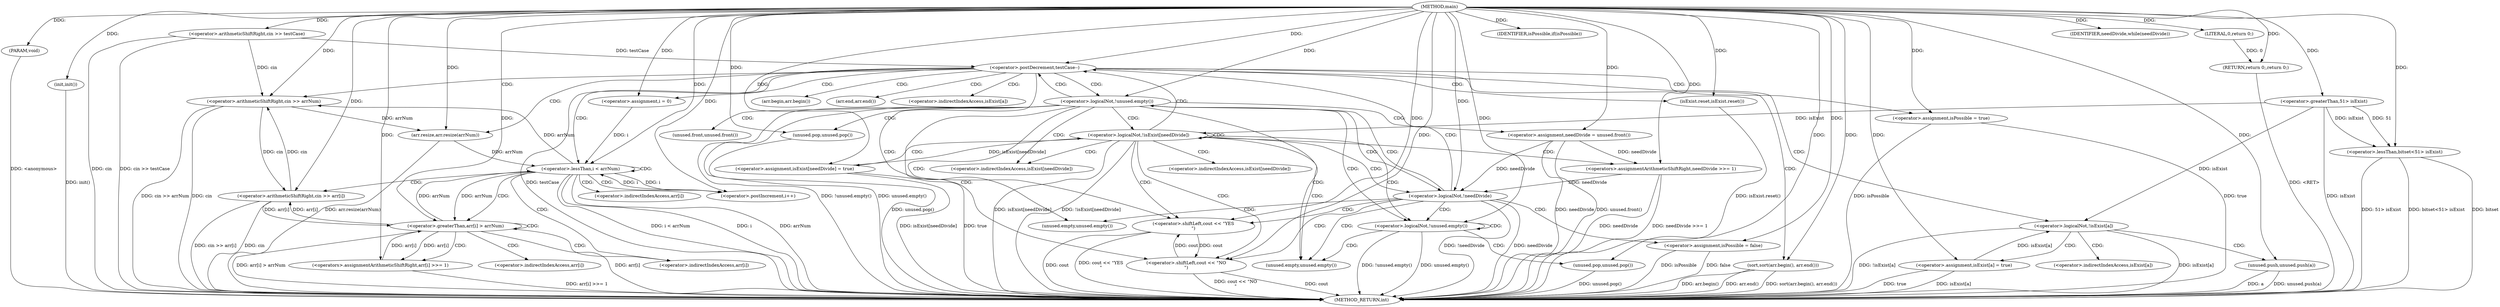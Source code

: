 digraph "main" {  
"1000105" [label = "(METHOD,main)" ]
"1000230" [label = "(METHOD_RETURN,int)" ]
"1000106" [label = "(PARAM,void)" ]
"1000108" [label = "(init,init())" ]
"1000115" [label = "(<operator>.lessThan,bitset<51> isExist)" ]
"1000121" [label = "(<operator>.arithmeticShiftRight,cin >> testCase)" ]
"1000228" [label = "(RETURN,return 0;,return 0;)" ]
"1000125" [label = "(<operator>.postDecrement,testCase--)" ]
"1000229" [label = "(LITERAL,0,return 0;)" ]
"1000117" [label = "(<operator>.greaterThan,51> isExist)" ]
"1000128" [label = "(<operator>.arithmeticShiftRight,cin >> arrNum)" ]
"1000131" [label = "(arr.resize,arr.resize(arrNum))" ]
"1000133" [label = "(isExist.reset,isExist.reset())" ]
"1000134" [label = "(<operator>.assignment,isPossible = true)" ]
"1000163" [label = "(sort,sort(arr.begin(), arr.end()))" ]
"1000138" [label = "(<operator>.assignment,i = 0)" ]
"1000141" [label = "(<operator>.lessThan,i < arrNum)" ]
"1000144" [label = "(<operator>.postIncrement,i++)" ]
"1000182" [label = "(<operator>.logicalNot,!unused.empty())" ]
"1000216" [label = "(<operator>.logicalNot,!unused.empty())" ]
"1000218" [label = "(unused.pop,unused.pop())" ]
"1000220" [label = "(IDENTIFIER,isPossible,if(isPossible))" ]
"1000221" [label = "(<operator>.shiftLeft,cout << \"YES\n\")" ]
"1000147" [label = "(<operator>.arithmeticShiftRight,cin >> arr[i])" ]
"1000169" [label = "(<operator>.logicalNot,!isExist[a])" ]
"1000173" [label = "(<operator>.assignment,isExist[a] = true)" ]
"1000185" [label = "(<operator>.assignment,needDivide = unused.front())" ]
"1000188" [label = "(unused.pop,unused.pop())" ]
"1000225" [label = "(<operator>.shiftLeft,cout << \"NO\n\")" ]
"1000153" [label = "(<operator>.greaterThan,arr[i] > arrNum)" ]
"1000158" [label = "(<operators>.assignmentArithmeticShiftRight,arr[i] >>= 1)" ]
"1000179" [label = "(unused.push,unused.push(a))" ]
"1000190" [label = "(IDENTIFIER,needDivide,while(needDivide))" ]
"1000208" [label = "(<operator>.logicalNot,!needDivide)" ]
"1000204" [label = "(<operators>.assignmentArithmeticShiftRight,needDivide >>= 1)" ]
"1000211" [label = "(<operator>.assignment,isPossible = false)" ]
"1000193" [label = "(<operator>.logicalNot,!isExist[needDivide])" ]
"1000198" [label = "(<operator>.assignment,isExist[needDivide] = true)" ]
"1000164" [label = "(arr.begin,arr.begin())" ]
"1000165" [label = "(arr.end,arr.end())" ]
"1000183" [label = "(unused.empty,unused.empty())" ]
"1000217" [label = "(unused.empty,unused.empty())" ]
"1000149" [label = "(<operator>.indirectIndexAccess,arr[i])" ]
"1000170" [label = "(<operator>.indirectIndexAccess,isExist[a])" ]
"1000174" [label = "(<operator>.indirectIndexAccess,isExist[a])" ]
"1000187" [label = "(unused.front,unused.front())" ]
"1000154" [label = "(<operator>.indirectIndexAccess,arr[i])" ]
"1000159" [label = "(<operator>.indirectIndexAccess,arr[i])" ]
"1000194" [label = "(<operator>.indirectIndexAccess,isExist[needDivide])" ]
"1000199" [label = "(<operator>.indirectIndexAccess,isExist[needDivide])" ]
  "1000228" -> "1000230"  [ label = "DDG: <RET>"] 
  "1000106" -> "1000230"  [ label = "DDG: <anonymous>"] 
  "1000108" -> "1000230"  [ label = "DDG: init()"] 
  "1000117" -> "1000230"  [ label = "DDG: isExist"] 
  "1000115" -> "1000230"  [ label = "DDG: 51> isExist"] 
  "1000115" -> "1000230"  [ label = "DDG: bitset<51> isExist"] 
  "1000121" -> "1000230"  [ label = "DDG: cin"] 
  "1000121" -> "1000230"  [ label = "DDG: cin >> testCase"] 
  "1000125" -> "1000230"  [ label = "DDG: testCase"] 
  "1000128" -> "1000230"  [ label = "DDG: cin"] 
  "1000128" -> "1000230"  [ label = "DDG: cin >> arrNum"] 
  "1000131" -> "1000230"  [ label = "DDG: arr.resize(arrNum)"] 
  "1000133" -> "1000230"  [ label = "DDG: isExist.reset()"] 
  "1000134" -> "1000230"  [ label = "DDG: isPossible"] 
  "1000134" -> "1000230"  [ label = "DDG: true"] 
  "1000141" -> "1000230"  [ label = "DDG: i"] 
  "1000141" -> "1000230"  [ label = "DDG: arrNum"] 
  "1000141" -> "1000230"  [ label = "DDG: i < arrNum"] 
  "1000163" -> "1000230"  [ label = "DDG: arr.begin()"] 
  "1000163" -> "1000230"  [ label = "DDG: arr.end()"] 
  "1000163" -> "1000230"  [ label = "DDG: sort(arr.begin(), arr.end())"] 
  "1000169" -> "1000230"  [ label = "DDG: isExist[a]"] 
  "1000169" -> "1000230"  [ label = "DDG: !isExist[a]"] 
  "1000179" -> "1000230"  [ label = "DDG: a"] 
  "1000179" -> "1000230"  [ label = "DDG: unused.push(a)"] 
  "1000173" -> "1000230"  [ label = "DDG: isExist[a]"] 
  "1000173" -> "1000230"  [ label = "DDG: true"] 
  "1000182" -> "1000230"  [ label = "DDG: unused.empty()"] 
  "1000182" -> "1000230"  [ label = "DDG: !unused.empty()"] 
  "1000185" -> "1000230"  [ label = "DDG: needDivide"] 
  "1000185" -> "1000230"  [ label = "DDG: unused.front()"] 
  "1000188" -> "1000230"  [ label = "DDG: unused.pop()"] 
  "1000193" -> "1000230"  [ label = "DDG: isExist[needDivide]"] 
  "1000193" -> "1000230"  [ label = "DDG: !isExist[needDivide]"] 
  "1000204" -> "1000230"  [ label = "DDG: needDivide"] 
  "1000204" -> "1000230"  [ label = "DDG: needDivide >>= 1"] 
  "1000198" -> "1000230"  [ label = "DDG: isExist[needDivide]"] 
  "1000198" -> "1000230"  [ label = "DDG: true"] 
  "1000208" -> "1000230"  [ label = "DDG: needDivide"] 
  "1000208" -> "1000230"  [ label = "DDG: !needDivide"] 
  "1000211" -> "1000230"  [ label = "DDG: isPossible"] 
  "1000216" -> "1000230"  [ label = "DDG: unused.empty()"] 
  "1000216" -> "1000230"  [ label = "DDG: !unused.empty()"] 
  "1000225" -> "1000230"  [ label = "DDG: cout"] 
  "1000225" -> "1000230"  [ label = "DDG: cout << \"NO\n\""] 
  "1000221" -> "1000230"  [ label = "DDG: cout"] 
  "1000221" -> "1000230"  [ label = "DDG: cout << \"YES\n\""] 
  "1000218" -> "1000230"  [ label = "DDG: unused.pop()"] 
  "1000147" -> "1000230"  [ label = "DDG: cin"] 
  "1000147" -> "1000230"  [ label = "DDG: cin >> arr[i]"] 
  "1000153" -> "1000230"  [ label = "DDG: arr[i]"] 
  "1000153" -> "1000230"  [ label = "DDG: arr[i] > arrNum"] 
  "1000158" -> "1000230"  [ label = "DDG: arr[i] >>= 1"] 
  "1000211" -> "1000230"  [ label = "DDG: false"] 
  "1000115" -> "1000230"  [ label = "DDG: bitset"] 
  "1000105" -> "1000106"  [ label = "DDG: "] 
  "1000105" -> "1000108"  [ label = "DDG: "] 
  "1000229" -> "1000228"  [ label = "DDG: 0"] 
  "1000105" -> "1000228"  [ label = "DDG: "] 
  "1000105" -> "1000115"  [ label = "DDG: "] 
  "1000117" -> "1000115"  [ label = "DDG: 51"] 
  "1000117" -> "1000115"  [ label = "DDG: isExist"] 
  "1000105" -> "1000121"  [ label = "DDG: "] 
  "1000105" -> "1000229"  [ label = "DDG: "] 
  "1000105" -> "1000117"  [ label = "DDG: "] 
  "1000121" -> "1000125"  [ label = "DDG: testCase"] 
  "1000105" -> "1000125"  [ label = "DDG: "] 
  "1000105" -> "1000133"  [ label = "DDG: "] 
  "1000105" -> "1000134"  [ label = "DDG: "] 
  "1000121" -> "1000128"  [ label = "DDG: cin"] 
  "1000147" -> "1000128"  [ label = "DDG: cin"] 
  "1000105" -> "1000128"  [ label = "DDG: "] 
  "1000141" -> "1000128"  [ label = "DDG: arrNum"] 
  "1000128" -> "1000131"  [ label = "DDG: arrNum"] 
  "1000105" -> "1000131"  [ label = "DDG: "] 
  "1000105" -> "1000138"  [ label = "DDG: "] 
  "1000105" -> "1000163"  [ label = "DDG: "] 
  "1000105" -> "1000218"  [ label = "DDG: "] 
  "1000105" -> "1000220"  [ label = "DDG: "] 
  "1000138" -> "1000141"  [ label = "DDG: i"] 
  "1000144" -> "1000141"  [ label = "DDG: i"] 
  "1000105" -> "1000141"  [ label = "DDG: "] 
  "1000131" -> "1000141"  [ label = "DDG: arrNum"] 
  "1000153" -> "1000141"  [ label = "DDG: arrNum"] 
  "1000141" -> "1000144"  [ label = "DDG: i"] 
  "1000105" -> "1000144"  [ label = "DDG: "] 
  "1000105" -> "1000173"  [ label = "DDG: "] 
  "1000105" -> "1000182"  [ label = "DDG: "] 
  "1000105" -> "1000185"  [ label = "DDG: "] 
  "1000105" -> "1000188"  [ label = "DDG: "] 
  "1000105" -> "1000216"  [ label = "DDG: "] 
  "1000225" -> "1000221"  [ label = "DDG: cout"] 
  "1000105" -> "1000221"  [ label = "DDG: "] 
  "1000128" -> "1000147"  [ label = "DDG: cin"] 
  "1000105" -> "1000147"  [ label = "DDG: "] 
  "1000153" -> "1000147"  [ label = "DDG: arr[i]"] 
  "1000117" -> "1000169"  [ label = "DDG: isExist"] 
  "1000173" -> "1000169"  [ label = "DDG: isExist[a]"] 
  "1000105" -> "1000190"  [ label = "DDG: "] 
  "1000221" -> "1000225"  [ label = "DDG: cout"] 
  "1000105" -> "1000225"  [ label = "DDG: "] 
  "1000147" -> "1000153"  [ label = "DDG: arr[i]"] 
  "1000158" -> "1000153"  [ label = "DDG: arr[i]"] 
  "1000141" -> "1000153"  [ label = "DDG: arrNum"] 
  "1000105" -> "1000153"  [ label = "DDG: "] 
  "1000153" -> "1000158"  [ label = "DDG: arr[i]"] 
  "1000105" -> "1000158"  [ label = "DDG: "] 
  "1000105" -> "1000179"  [ label = "DDG: "] 
  "1000185" -> "1000208"  [ label = "DDG: needDivide"] 
  "1000204" -> "1000208"  [ label = "DDG: needDivide"] 
  "1000105" -> "1000208"  [ label = "DDG: "] 
  "1000105" -> "1000211"  [ label = "DDG: "] 
  "1000185" -> "1000204"  [ label = "DDG: needDivide"] 
  "1000105" -> "1000204"  [ label = "DDG: "] 
  "1000117" -> "1000193"  [ label = "DDG: isExist"] 
  "1000198" -> "1000193"  [ label = "DDG: isExist[needDivide]"] 
  "1000105" -> "1000198"  [ label = "DDG: "] 
  "1000125" -> "1000164"  [ label = "CDG: "] 
  "1000125" -> "1000128"  [ label = "CDG: "] 
  "1000125" -> "1000141"  [ label = "CDG: "] 
  "1000125" -> "1000182"  [ label = "CDG: "] 
  "1000125" -> "1000133"  [ label = "CDG: "] 
  "1000125" -> "1000183"  [ label = "CDG: "] 
  "1000125" -> "1000165"  [ label = "CDG: "] 
  "1000125" -> "1000169"  [ label = "CDG: "] 
  "1000125" -> "1000163"  [ label = "CDG: "] 
  "1000125" -> "1000131"  [ label = "CDG: "] 
  "1000125" -> "1000170"  [ label = "CDG: "] 
  "1000125" -> "1000138"  [ label = "CDG: "] 
  "1000125" -> "1000134"  [ label = "CDG: "] 
  "1000141" -> "1000153"  [ label = "CDG: "] 
  "1000141" -> "1000141"  [ label = "CDG: "] 
  "1000141" -> "1000144"  [ label = "CDG: "] 
  "1000141" -> "1000149"  [ label = "CDG: "] 
  "1000141" -> "1000154"  [ label = "CDG: "] 
  "1000141" -> "1000147"  [ label = "CDG: "] 
  "1000182" -> "1000125"  [ label = "CDG: "] 
  "1000182" -> "1000216"  [ label = "CDG: "] 
  "1000182" -> "1000188"  [ label = "CDG: "] 
  "1000182" -> "1000217"  [ label = "CDG: "] 
  "1000182" -> "1000187"  [ label = "CDG: "] 
  "1000182" -> "1000185"  [ label = "CDG: "] 
  "1000182" -> "1000221"  [ label = "CDG: "] 
  "1000182" -> "1000225"  [ label = "CDG: "] 
  "1000182" -> "1000208"  [ label = "CDG: "] 
  "1000182" -> "1000193"  [ label = "CDG: "] 
  "1000182" -> "1000194"  [ label = "CDG: "] 
  "1000216" -> "1000216"  [ label = "CDG: "] 
  "1000216" -> "1000218"  [ label = "CDG: "] 
  "1000216" -> "1000217"  [ label = "CDG: "] 
  "1000169" -> "1000174"  [ label = "CDG: "] 
  "1000169" -> "1000173"  [ label = "CDG: "] 
  "1000169" -> "1000179"  [ label = "CDG: "] 
  "1000153" -> "1000153"  [ label = "CDG: "] 
  "1000153" -> "1000159"  [ label = "CDG: "] 
  "1000153" -> "1000158"  [ label = "CDG: "] 
  "1000153" -> "1000154"  [ label = "CDG: "] 
  "1000208" -> "1000211"  [ label = "CDG: "] 
  "1000208" -> "1000182"  [ label = "CDG: "] 
  "1000208" -> "1000183"  [ label = "CDG: "] 
  "1000208" -> "1000125"  [ label = "CDG: "] 
  "1000208" -> "1000216"  [ label = "CDG: "] 
  "1000208" -> "1000217"  [ label = "CDG: "] 
  "1000208" -> "1000221"  [ label = "CDG: "] 
  "1000208" -> "1000225"  [ label = "CDG: "] 
  "1000193" -> "1000199"  [ label = "CDG: "] 
  "1000193" -> "1000204"  [ label = "CDG: "] 
  "1000193" -> "1000198"  [ label = "CDG: "] 
  "1000193" -> "1000125"  [ label = "CDG: "] 
  "1000193" -> "1000208"  [ label = "CDG: "] 
  "1000193" -> "1000216"  [ label = "CDG: "] 
  "1000193" -> "1000217"  [ label = "CDG: "] 
  "1000193" -> "1000221"  [ label = "CDG: "] 
  "1000193" -> "1000225"  [ label = "CDG: "] 
  "1000193" -> "1000193"  [ label = "CDG: "] 
  "1000193" -> "1000194"  [ label = "CDG: "] 
}
